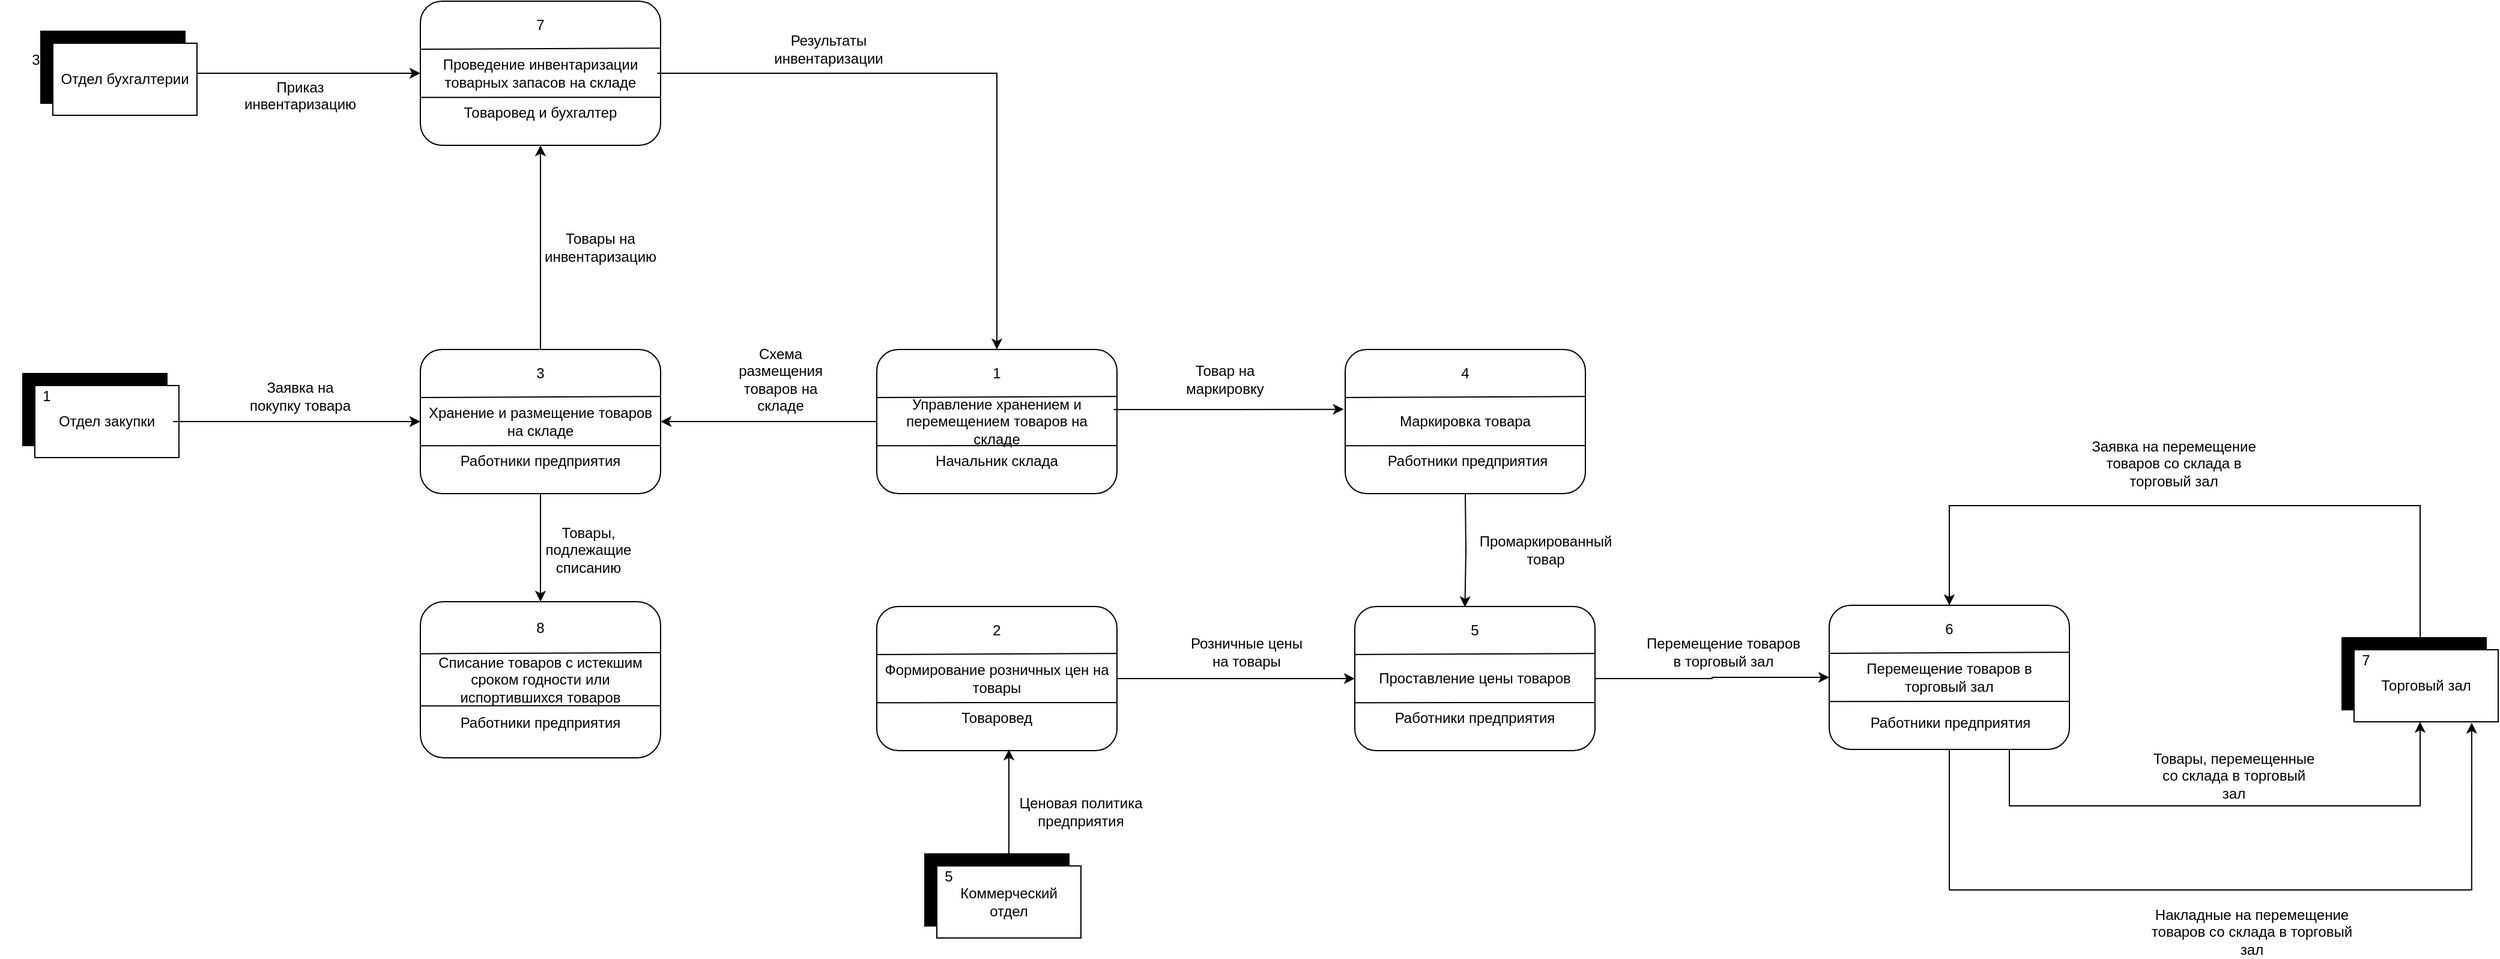 <mxfile version="26.2.12">
  <diagram name="Страница — 1" id="wBGk021xUFONunowpKWH">
    <mxGraphModel dx="2819" dy="2329" grid="1" gridSize="10" guides="1" tooltips="1" connect="1" arrows="1" fold="1" page="1" pageScale="1" pageWidth="827" pageHeight="1169" math="0" shadow="0">
      <root>
        <mxCell id="0" />
        <mxCell id="1" parent="0" />
        <mxCell id="p9RqqQfF4hjDXUtfezxR-132" value="" style="group" parent="1" vertex="1" connectable="0">
          <mxGeometry x="50" y="-760" width="200" height="120" as="geometry" />
        </mxCell>
        <mxCell id="p9RqqQfF4hjDXUtfezxR-133" value="" style="rounded=1;whiteSpace=wrap;html=1;movable=1;resizable=1;rotatable=1;deletable=1;editable=1;locked=0;connectable=1;fillColor=none;container=0;" parent="p9RqqQfF4hjDXUtfezxR-132" vertex="1">
          <mxGeometry width="200" height="120.0" as="geometry" />
        </mxCell>
        <mxCell id="p9RqqQfF4hjDXUtfezxR-134" value="" style="endArrow=none;html=1;rounded=0;entryX=0.002;entryY=0.153;entryDx=0;entryDy=0;entryPerimeter=0;movable=1;resizable=1;rotatable=1;deletable=1;editable=1;locked=0;connectable=1;exitX=0.998;exitY=0.326;exitDx=0;exitDy=0;exitPerimeter=0;" parent="p9RqqQfF4hjDXUtfezxR-132" source="p9RqqQfF4hjDXUtfezxR-133" edge="1">
          <mxGeometry width="50" height="50" relative="1" as="geometry">
            <mxPoint x="180" y="40" as="sourcePoint" />
            <mxPoint x="5.684e-14" y="40" as="targetPoint" />
          </mxGeometry>
        </mxCell>
        <mxCell id="p9RqqQfF4hjDXUtfezxR-135" value="" style="endArrow=none;html=1;rounded=0;entryX=-0.004;entryY=0.57;entryDx=0;entryDy=0;entryPerimeter=0;movable=1;resizable=1;rotatable=1;deletable=1;editable=1;locked=0;connectable=1;" parent="p9RqqQfF4hjDXUtfezxR-132" edge="1">
          <mxGeometry width="50" height="50" relative="1" as="geometry">
            <mxPoint x="200" y="80" as="sourcePoint" />
            <mxPoint y="80.133" as="targetPoint" />
            <Array as="points">
              <mxPoint x="90.72" y="80" />
            </Array>
          </mxGeometry>
        </mxCell>
        <mxCell id="p9RqqQfF4hjDXUtfezxR-136" value="Начальник склада" style="text;html=1;align=center;verticalAlign=middle;whiteSpace=wrap;rounded=0;movable=1;resizable=1;rotatable=1;deletable=1;editable=1;locked=0;connectable=1;container=0;" parent="p9RqqQfF4hjDXUtfezxR-132" vertex="1">
          <mxGeometry x="34.07" y="80" width="131.87" height="26.667" as="geometry" />
        </mxCell>
        <mxCell id="p9RqqQfF4hjDXUtfezxR-137" value="Управление хранением и перемещением товаров на складе" style="text;html=1;align=center;verticalAlign=middle;whiteSpace=wrap;rounded=0;movable=1;resizable=1;rotatable=1;deletable=1;editable=1;locked=0;connectable=1;container=0;" parent="p9RqqQfF4hjDXUtfezxR-132" vertex="1">
          <mxGeometry x="2.82" y="40" width="194.37" height="40" as="geometry" />
        </mxCell>
        <mxCell id="p9RqqQfF4hjDXUtfezxR-138" value="1" style="text;html=1;align=center;verticalAlign=middle;whiteSpace=wrap;rounded=0;movable=1;resizable=1;rotatable=1;deletable=1;editable=1;locked=0;connectable=1;container=0;" parent="p9RqqQfF4hjDXUtfezxR-132" vertex="1">
          <mxGeometry x="66.25" width="67.5" height="40" as="geometry" />
        </mxCell>
        <mxCell id="vlbBlzAl8cwpbnZTf0hN-1" value="" style="group" vertex="1" connectable="0" parent="1">
          <mxGeometry x="440" y="-760" width="200" height="120" as="geometry" />
        </mxCell>
        <mxCell id="vlbBlzAl8cwpbnZTf0hN-2" value="" style="rounded=1;whiteSpace=wrap;html=1;movable=1;resizable=1;rotatable=1;deletable=1;editable=1;locked=0;connectable=1;fillColor=none;container=0;" vertex="1" parent="vlbBlzAl8cwpbnZTf0hN-1">
          <mxGeometry width="200" height="120.0" as="geometry" />
        </mxCell>
        <mxCell id="vlbBlzAl8cwpbnZTf0hN-3" value="" style="endArrow=none;html=1;rounded=0;entryX=0.002;entryY=0.153;entryDx=0;entryDy=0;entryPerimeter=0;movable=1;resizable=1;rotatable=1;deletable=1;editable=1;locked=0;connectable=1;exitX=0.998;exitY=0.326;exitDx=0;exitDy=0;exitPerimeter=0;" edge="1" parent="vlbBlzAl8cwpbnZTf0hN-1" source="vlbBlzAl8cwpbnZTf0hN-2">
          <mxGeometry width="50" height="50" relative="1" as="geometry">
            <mxPoint x="180" y="40" as="sourcePoint" />
            <mxPoint x="5.684e-14" y="40" as="targetPoint" />
          </mxGeometry>
        </mxCell>
        <mxCell id="vlbBlzAl8cwpbnZTf0hN-4" value="" style="endArrow=none;html=1;rounded=0;entryX=-0.004;entryY=0.57;entryDx=0;entryDy=0;entryPerimeter=0;movable=1;resizable=1;rotatable=1;deletable=1;editable=1;locked=0;connectable=1;" edge="1" parent="vlbBlzAl8cwpbnZTf0hN-1">
          <mxGeometry width="50" height="50" relative="1" as="geometry">
            <mxPoint x="200" y="80" as="sourcePoint" />
            <mxPoint y="80.133" as="targetPoint" />
            <Array as="points">
              <mxPoint x="90.72" y="80" />
            </Array>
          </mxGeometry>
        </mxCell>
        <mxCell id="vlbBlzAl8cwpbnZTf0hN-5" value="Работники предприятия" style="text;html=1;align=center;verticalAlign=middle;whiteSpace=wrap;rounded=0;movable=1;resizable=1;rotatable=1;deletable=1;editable=1;locked=0;connectable=1;container=0;" vertex="1" parent="vlbBlzAl8cwpbnZTf0hN-1">
          <mxGeometry x="34.07" y="80" width="135.93" height="26.67" as="geometry" />
        </mxCell>
        <mxCell id="vlbBlzAl8cwpbnZTf0hN-6" value="Маркировка товара" style="text;html=1;align=center;verticalAlign=middle;whiteSpace=wrap;rounded=0;movable=1;resizable=1;rotatable=1;deletable=1;editable=1;locked=0;connectable=1;container=0;" vertex="1" parent="vlbBlzAl8cwpbnZTf0hN-1">
          <mxGeometry x="2.82" y="40" width="194.37" height="40" as="geometry" />
        </mxCell>
        <mxCell id="vlbBlzAl8cwpbnZTf0hN-7" value="4" style="text;html=1;align=center;verticalAlign=middle;whiteSpace=wrap;rounded=0;movable=1;resizable=1;rotatable=1;deletable=1;editable=1;locked=0;connectable=1;container=0;" vertex="1" parent="vlbBlzAl8cwpbnZTf0hN-1">
          <mxGeometry x="66.25" width="67.5" height="40" as="geometry" />
        </mxCell>
        <mxCell id="vlbBlzAl8cwpbnZTf0hN-8" style="edgeStyle=orthogonalEdgeStyle;rounded=0;orthogonalLoop=1;jettySize=auto;html=1;exitX=1;exitY=0.25;exitDx=0;exitDy=0;entryX=-0.006;entryY=0.415;entryDx=0;entryDy=0;entryPerimeter=0;" edge="1" parent="1" source="p9RqqQfF4hjDXUtfezxR-137" target="vlbBlzAl8cwpbnZTf0hN-2">
          <mxGeometry relative="1" as="geometry" />
        </mxCell>
        <mxCell id="vlbBlzAl8cwpbnZTf0hN-9" value="Товар на маркировку" style="text;html=1;align=center;verticalAlign=middle;whiteSpace=wrap;rounded=0;" vertex="1" parent="1">
          <mxGeometry x="310" y="-750" width="60" height="30" as="geometry" />
        </mxCell>
        <mxCell id="vlbBlzAl8cwpbnZTf0hN-35" value="" style="group" vertex="1" connectable="0" parent="1">
          <mxGeometry x="-330" y="-760" width="200" height="120" as="geometry" />
        </mxCell>
        <mxCell id="vlbBlzAl8cwpbnZTf0hN-36" value="" style="rounded=1;whiteSpace=wrap;html=1;movable=1;resizable=1;rotatable=1;deletable=1;editable=1;locked=0;connectable=1;fillColor=none;container=0;" vertex="1" parent="vlbBlzAl8cwpbnZTf0hN-35">
          <mxGeometry width="200" height="120.0" as="geometry" />
        </mxCell>
        <mxCell id="vlbBlzAl8cwpbnZTf0hN-37" value="" style="endArrow=none;html=1;rounded=0;entryX=0.002;entryY=0.153;entryDx=0;entryDy=0;entryPerimeter=0;movable=1;resizable=1;rotatable=1;deletable=1;editable=1;locked=0;connectable=1;exitX=0.998;exitY=0.326;exitDx=0;exitDy=0;exitPerimeter=0;" edge="1" parent="vlbBlzAl8cwpbnZTf0hN-35" source="vlbBlzAl8cwpbnZTf0hN-36">
          <mxGeometry width="50" height="50" relative="1" as="geometry">
            <mxPoint x="180" y="40" as="sourcePoint" />
            <mxPoint x="5.684e-14" y="40" as="targetPoint" />
          </mxGeometry>
        </mxCell>
        <mxCell id="vlbBlzAl8cwpbnZTf0hN-38" value="" style="endArrow=none;html=1;rounded=0;entryX=-0.004;entryY=0.57;entryDx=0;entryDy=0;entryPerimeter=0;movable=1;resizable=1;rotatable=1;deletable=1;editable=1;locked=0;connectable=1;" edge="1" parent="vlbBlzAl8cwpbnZTf0hN-35">
          <mxGeometry width="50" height="50" relative="1" as="geometry">
            <mxPoint x="200" y="80" as="sourcePoint" />
            <mxPoint y="80.133" as="targetPoint" />
            <Array as="points">
              <mxPoint x="90.72" y="80" />
            </Array>
          </mxGeometry>
        </mxCell>
        <mxCell id="vlbBlzAl8cwpbnZTf0hN-39" value="Работники предприятия" style="text;html=1;align=center;verticalAlign=middle;whiteSpace=wrap;rounded=0;movable=1;resizable=1;rotatable=1;deletable=1;editable=1;locked=0;connectable=1;container=0;" vertex="1" parent="vlbBlzAl8cwpbnZTf0hN-35">
          <mxGeometry x="22.04" y="80" width="155.93" height="26.67" as="geometry" />
        </mxCell>
        <mxCell id="vlbBlzAl8cwpbnZTf0hN-40" value="Хранение и размещение товаров на складе" style="text;html=1;align=center;verticalAlign=middle;whiteSpace=wrap;rounded=0;movable=1;resizable=1;rotatable=1;deletable=1;editable=1;locked=0;connectable=1;container=0;" vertex="1" parent="vlbBlzAl8cwpbnZTf0hN-35">
          <mxGeometry x="2.82" y="40" width="194.37" height="40" as="geometry" />
        </mxCell>
        <mxCell id="vlbBlzAl8cwpbnZTf0hN-41" value="3" style="text;html=1;align=center;verticalAlign=middle;whiteSpace=wrap;rounded=0;movable=1;resizable=1;rotatable=1;deletable=1;editable=1;locked=0;connectable=1;container=0;" vertex="1" parent="vlbBlzAl8cwpbnZTf0hN-35">
          <mxGeometry x="66.25" width="67.5" height="40" as="geometry" />
        </mxCell>
        <mxCell id="vlbBlzAl8cwpbnZTf0hN-42" style="edgeStyle=orthogonalEdgeStyle;rounded=0;orthogonalLoop=1;jettySize=auto;html=1;exitX=0;exitY=0.5;exitDx=0;exitDy=0;entryX=1;entryY=0.5;entryDx=0;entryDy=0;" edge="1" parent="1" source="p9RqqQfF4hjDXUtfezxR-133" target="vlbBlzAl8cwpbnZTf0hN-36">
          <mxGeometry relative="1" as="geometry" />
        </mxCell>
        <mxCell id="vlbBlzAl8cwpbnZTf0hN-43" value="" style="group" vertex="1" connectable="0" parent="1">
          <mxGeometry x="-330" y="-550" width="200" height="130" as="geometry" />
        </mxCell>
        <mxCell id="vlbBlzAl8cwpbnZTf0hN-44" value="" style="rounded=1;whiteSpace=wrap;html=1;movable=1;resizable=1;rotatable=1;deletable=1;editable=1;locked=0;connectable=1;fillColor=none;container=0;" vertex="1" parent="vlbBlzAl8cwpbnZTf0hN-43">
          <mxGeometry width="200" height="130.0" as="geometry" />
        </mxCell>
        <mxCell id="vlbBlzAl8cwpbnZTf0hN-45" value="" style="endArrow=none;html=1;rounded=0;entryX=0.002;entryY=0.153;entryDx=0;entryDy=0;entryPerimeter=0;movable=1;resizable=1;rotatable=1;deletable=1;editable=1;locked=0;connectable=1;exitX=0.998;exitY=0.326;exitDx=0;exitDy=0;exitPerimeter=0;" edge="1" parent="vlbBlzAl8cwpbnZTf0hN-43" source="vlbBlzAl8cwpbnZTf0hN-44">
          <mxGeometry width="50" height="50" relative="1" as="geometry">
            <mxPoint x="180" y="43.333" as="sourcePoint" />
            <mxPoint x="5.684e-14" y="43.333" as="targetPoint" />
          </mxGeometry>
        </mxCell>
        <mxCell id="vlbBlzAl8cwpbnZTf0hN-46" value="" style="endArrow=none;html=1;rounded=0;entryX=-0.004;entryY=0.57;entryDx=0;entryDy=0;entryPerimeter=0;movable=1;resizable=1;rotatable=1;deletable=1;editable=1;locked=0;connectable=1;" edge="1" parent="vlbBlzAl8cwpbnZTf0hN-43">
          <mxGeometry width="50" height="50" relative="1" as="geometry">
            <mxPoint x="200" y="86.667" as="sourcePoint" />
            <mxPoint y="86.811" as="targetPoint" />
            <Array as="points">
              <mxPoint x="90.72" y="86.667" />
            </Array>
          </mxGeometry>
        </mxCell>
        <mxCell id="vlbBlzAl8cwpbnZTf0hN-47" value="Работники предприятия" style="text;html=1;align=center;verticalAlign=middle;whiteSpace=wrap;rounded=0;movable=1;resizable=1;rotatable=1;deletable=1;editable=1;locked=0;connectable=1;container=0;" vertex="1" parent="vlbBlzAl8cwpbnZTf0hN-43">
          <mxGeometry x="22.04" y="86.667" width="155.93" height="28.892" as="geometry" />
        </mxCell>
        <mxCell id="vlbBlzAl8cwpbnZTf0hN-48" value="Списание товаров с истекшим сроком годности или испортившихся товаров" style="text;html=1;align=center;verticalAlign=middle;whiteSpace=wrap;rounded=0;movable=1;resizable=1;rotatable=1;deletable=1;editable=1;locked=0;connectable=1;container=0;" vertex="1" parent="vlbBlzAl8cwpbnZTf0hN-43">
          <mxGeometry x="2.82" y="43.333" width="194.37" height="43.333" as="geometry" />
        </mxCell>
        <mxCell id="vlbBlzAl8cwpbnZTf0hN-49" value="8" style="text;html=1;align=center;verticalAlign=middle;whiteSpace=wrap;rounded=0;movable=1;resizable=1;rotatable=1;deletable=1;editable=1;locked=0;connectable=1;container=0;" vertex="1" parent="vlbBlzAl8cwpbnZTf0hN-43">
          <mxGeometry x="66.25" width="67.5" height="43.333" as="geometry" />
        </mxCell>
        <mxCell id="vlbBlzAl8cwpbnZTf0hN-50" value="Схема размещения товаров на складе" style="text;html=1;align=center;verticalAlign=middle;whiteSpace=wrap;rounded=0;" vertex="1" parent="1">
          <mxGeometry x="-60" y="-750" width="60" height="30" as="geometry" />
        </mxCell>
        <mxCell id="vlbBlzAl8cwpbnZTf0hN-51" style="edgeStyle=orthogonalEdgeStyle;rounded=0;orthogonalLoop=1;jettySize=auto;html=1;exitX=0.5;exitY=1;exitDx=0;exitDy=0;entryX=0.5;entryY=0;entryDx=0;entryDy=0;" edge="1" parent="1" source="vlbBlzAl8cwpbnZTf0hN-36" target="vlbBlzAl8cwpbnZTf0hN-44">
          <mxGeometry relative="1" as="geometry" />
        </mxCell>
        <mxCell id="vlbBlzAl8cwpbnZTf0hN-52" value="Товары, подлежащие списанию" style="text;html=1;align=center;verticalAlign=middle;whiteSpace=wrap;rounded=0;" vertex="1" parent="1">
          <mxGeometry x="-220" y="-608" width="60" height="30" as="geometry" />
        </mxCell>
        <mxCell id="vlbBlzAl8cwpbnZTf0hN-53" value="" style="group;movable=1;resizable=1;rotatable=1;deletable=1;editable=1;locked=0;connectable=1;" vertex="1" connectable="0" parent="1">
          <mxGeometry x="-661" y="-740" width="130" height="70" as="geometry" />
        </mxCell>
        <mxCell id="vlbBlzAl8cwpbnZTf0hN-54" value="" style="rounded=0;whiteSpace=wrap;html=1;fillColor=#000000;movable=1;resizable=1;rotatable=1;deletable=1;editable=1;locked=0;connectable=1;" vertex="1" parent="vlbBlzAl8cwpbnZTf0hN-53">
          <mxGeometry width="120" height="60" as="geometry" />
        </mxCell>
        <mxCell id="vlbBlzAl8cwpbnZTf0hN-55" value="" style="rounded=0;whiteSpace=wrap;html=1;movable=1;resizable=1;rotatable=1;deletable=1;editable=1;locked=0;connectable=1;" vertex="1" parent="vlbBlzAl8cwpbnZTf0hN-53">
          <mxGeometry x="10" y="10" width="120" height="60" as="geometry" />
        </mxCell>
        <mxCell id="vlbBlzAl8cwpbnZTf0hN-56" value="Отдел закупки" style="text;html=1;align=center;verticalAlign=middle;whiteSpace=wrap;rounded=0;movable=1;resizable=1;rotatable=1;deletable=1;editable=1;locked=0;connectable=1;" vertex="1" parent="vlbBlzAl8cwpbnZTf0hN-53">
          <mxGeometry x="15" y="25" width="110" height="30" as="geometry" />
        </mxCell>
        <mxCell id="vlbBlzAl8cwpbnZTf0hN-67" value="Заявка на покупку товара" style="text;html=1;align=center;verticalAlign=middle;whiteSpace=wrap;rounded=0;" vertex="1" parent="1">
          <mxGeometry x="-480" y="-736" width="100" height="30" as="geometry" />
        </mxCell>
        <mxCell id="vlbBlzAl8cwpbnZTf0hN-69" value="1" style="text;html=1;align=center;verticalAlign=middle;whiteSpace=wrap;rounded=0;" vertex="1" parent="1">
          <mxGeometry x="-671" y="-736" width="60" height="30" as="geometry" />
        </mxCell>
        <mxCell id="vlbBlzAl8cwpbnZTf0hN-97" style="edgeStyle=orthogonalEdgeStyle;rounded=0;orthogonalLoop=1;jettySize=auto;html=1;exitX=1;exitY=0.5;exitDx=0;exitDy=0;entryX=0;entryY=0.5;entryDx=0;entryDy=0;" edge="1" parent="1" source="vlbBlzAl8cwpbnZTf0hN-70" target="vlbBlzAl8cwpbnZTf0hN-86">
          <mxGeometry relative="1" as="geometry" />
        </mxCell>
        <mxCell id="vlbBlzAl8cwpbnZTf0hN-70" value="" style="group;movable=1;resizable=1;rotatable=1;deletable=1;editable=1;locked=0;connectable=1;" vertex="1" connectable="0" parent="1">
          <mxGeometry x="-646" y="-1025" width="130" height="70" as="geometry" />
        </mxCell>
        <mxCell id="vlbBlzAl8cwpbnZTf0hN-71" value="" style="rounded=0;whiteSpace=wrap;html=1;fillColor=#000000;movable=1;resizable=1;rotatable=1;deletable=1;editable=1;locked=0;connectable=1;" vertex="1" parent="vlbBlzAl8cwpbnZTf0hN-70">
          <mxGeometry width="120" height="60" as="geometry" />
        </mxCell>
        <mxCell id="vlbBlzAl8cwpbnZTf0hN-72" value="" style="rounded=0;whiteSpace=wrap;html=1;movable=1;resizable=1;rotatable=1;deletable=1;editable=1;locked=0;connectable=1;" vertex="1" parent="vlbBlzAl8cwpbnZTf0hN-70">
          <mxGeometry x="10" y="10" width="120" height="60" as="geometry" />
        </mxCell>
        <mxCell id="vlbBlzAl8cwpbnZTf0hN-73" value="Отдел бухгалтерии" style="text;html=1;align=center;verticalAlign=middle;whiteSpace=wrap;rounded=0;movable=1;resizable=1;rotatable=1;deletable=1;editable=1;locked=0;connectable=1;" vertex="1" parent="vlbBlzAl8cwpbnZTf0hN-70">
          <mxGeometry x="15" y="25" width="110" height="30" as="geometry" />
        </mxCell>
        <mxCell id="vlbBlzAl8cwpbnZTf0hN-74" value="3" style="text;html=1;align=center;verticalAlign=middle;whiteSpace=wrap;rounded=0;" vertex="1" parent="1">
          <mxGeometry x="-680" y="-1016" width="60" height="30" as="geometry" />
        </mxCell>
        <mxCell id="vlbBlzAl8cwpbnZTf0hN-85" value="" style="group" vertex="1" connectable="0" parent="1">
          <mxGeometry x="-330" y="-1050" width="200" height="120" as="geometry" />
        </mxCell>
        <mxCell id="vlbBlzAl8cwpbnZTf0hN-86" value="" style="rounded=1;whiteSpace=wrap;html=1;movable=1;resizable=1;rotatable=1;deletable=1;editable=1;locked=0;connectable=1;fillColor=none;container=0;" vertex="1" parent="vlbBlzAl8cwpbnZTf0hN-85">
          <mxGeometry width="200" height="120.0" as="geometry" />
        </mxCell>
        <mxCell id="vlbBlzAl8cwpbnZTf0hN-87" value="" style="endArrow=none;html=1;rounded=0;entryX=0.002;entryY=0.153;entryDx=0;entryDy=0;entryPerimeter=0;movable=1;resizable=1;rotatable=1;deletable=1;editable=1;locked=0;connectable=1;exitX=0.998;exitY=0.326;exitDx=0;exitDy=0;exitPerimeter=0;" edge="1" parent="vlbBlzAl8cwpbnZTf0hN-85" source="vlbBlzAl8cwpbnZTf0hN-86">
          <mxGeometry width="50" height="50" relative="1" as="geometry">
            <mxPoint x="180" y="40" as="sourcePoint" />
            <mxPoint x="5.684e-14" y="40" as="targetPoint" />
          </mxGeometry>
        </mxCell>
        <mxCell id="vlbBlzAl8cwpbnZTf0hN-88" value="" style="endArrow=none;html=1;rounded=0;entryX=-0.004;entryY=0.57;entryDx=0;entryDy=0;entryPerimeter=0;movable=1;resizable=1;rotatable=1;deletable=1;editable=1;locked=0;connectable=1;" edge="1" parent="vlbBlzAl8cwpbnZTf0hN-85">
          <mxGeometry width="50" height="50" relative="1" as="geometry">
            <mxPoint x="200" y="80" as="sourcePoint" />
            <mxPoint y="80.133" as="targetPoint" />
            <Array as="points">
              <mxPoint x="90.72" y="80" />
            </Array>
          </mxGeometry>
        </mxCell>
        <mxCell id="vlbBlzAl8cwpbnZTf0hN-89" value="Товаровед и бухгалтер" style="text;html=1;align=center;verticalAlign=middle;whiteSpace=wrap;rounded=0;movable=1;resizable=1;rotatable=1;deletable=1;editable=1;locked=0;connectable=1;container=0;" vertex="1" parent="vlbBlzAl8cwpbnZTf0hN-85">
          <mxGeometry x="34.07" y="80" width="131.87" height="26.667" as="geometry" />
        </mxCell>
        <mxCell id="vlbBlzAl8cwpbnZTf0hN-90" value="Проведение инвентаризации товарных запасов на складе" style="text;html=1;align=center;verticalAlign=middle;whiteSpace=wrap;rounded=0;movable=1;resizable=1;rotatable=1;deletable=1;editable=1;locked=0;connectable=1;container=0;" vertex="1" parent="vlbBlzAl8cwpbnZTf0hN-85">
          <mxGeometry x="2.82" y="40" width="194.37" height="40" as="geometry" />
        </mxCell>
        <mxCell id="vlbBlzAl8cwpbnZTf0hN-91" value="7" style="text;html=1;align=center;verticalAlign=middle;whiteSpace=wrap;rounded=0;movable=1;resizable=1;rotatable=1;deletable=1;editable=1;locked=0;connectable=1;container=0;" vertex="1" parent="vlbBlzAl8cwpbnZTf0hN-85">
          <mxGeometry x="66.25" width="67.5" height="40" as="geometry" />
        </mxCell>
        <mxCell id="vlbBlzAl8cwpbnZTf0hN-92" style="edgeStyle=orthogonalEdgeStyle;rounded=0;orthogonalLoop=1;jettySize=auto;html=1;entryX=0.5;entryY=1;entryDx=0;entryDy=0;" edge="1" parent="1" source="vlbBlzAl8cwpbnZTf0hN-36" target="vlbBlzAl8cwpbnZTf0hN-86">
          <mxGeometry relative="1" as="geometry" />
        </mxCell>
        <mxCell id="vlbBlzAl8cwpbnZTf0hN-93" value="Товары на инвентаризацию" style="text;html=1;align=center;verticalAlign=middle;whiteSpace=wrap;rounded=0;" vertex="1" parent="1">
          <mxGeometry x="-210" y="-860" width="60" height="30" as="geometry" />
        </mxCell>
        <mxCell id="vlbBlzAl8cwpbnZTf0hN-94" style="edgeStyle=orthogonalEdgeStyle;rounded=0;orthogonalLoop=1;jettySize=auto;html=1;entryX=0;entryY=0.5;entryDx=0;entryDy=0;" edge="1" parent="1" source="vlbBlzAl8cwpbnZTf0hN-56" target="vlbBlzAl8cwpbnZTf0hN-36">
          <mxGeometry relative="1" as="geometry" />
        </mxCell>
        <mxCell id="vlbBlzAl8cwpbnZTf0hN-96" value="Приказ инвентаризацию&lt;div&gt;&lt;br&gt;&lt;/div&gt;" style="text;html=1;align=center;verticalAlign=middle;whiteSpace=wrap;rounded=0;" vertex="1" parent="1">
          <mxGeometry x="-460" y="-979" width="60" height="30" as="geometry" />
        </mxCell>
        <mxCell id="vlbBlzAl8cwpbnZTf0hN-98" style="edgeStyle=orthogonalEdgeStyle;rounded=0;orthogonalLoop=1;jettySize=auto;html=1;entryX=0.5;entryY=0;entryDx=0;entryDy=0;" edge="1" parent="1" source="vlbBlzAl8cwpbnZTf0hN-90" target="p9RqqQfF4hjDXUtfezxR-138">
          <mxGeometry relative="1" as="geometry" />
        </mxCell>
        <mxCell id="vlbBlzAl8cwpbnZTf0hN-99" value="Результаты инвентаризации" style="text;html=1;align=center;verticalAlign=middle;whiteSpace=wrap;rounded=0;" vertex="1" parent="1">
          <mxGeometry x="-20" y="-1025" width="60" height="30" as="geometry" />
        </mxCell>
        <mxCell id="vlbBlzAl8cwpbnZTf0hN-100" value="" style="group" vertex="1" connectable="0" parent="1">
          <mxGeometry x="448" y="-546" width="200" height="120" as="geometry" />
        </mxCell>
        <mxCell id="vlbBlzAl8cwpbnZTf0hN-101" value="" style="rounded=1;whiteSpace=wrap;html=1;movable=1;resizable=1;rotatable=1;deletable=1;editable=1;locked=0;connectable=1;fillColor=none;container=0;" vertex="1" parent="vlbBlzAl8cwpbnZTf0hN-100">
          <mxGeometry width="200" height="120.0" as="geometry" />
        </mxCell>
        <mxCell id="vlbBlzAl8cwpbnZTf0hN-102" value="" style="endArrow=none;html=1;rounded=0;entryX=0.002;entryY=0.153;entryDx=0;entryDy=0;entryPerimeter=0;movable=1;resizable=1;rotatable=1;deletable=1;editable=1;locked=0;connectable=1;exitX=0.998;exitY=0.326;exitDx=0;exitDy=0;exitPerimeter=0;" edge="1" parent="vlbBlzAl8cwpbnZTf0hN-100" source="vlbBlzAl8cwpbnZTf0hN-101">
          <mxGeometry width="50" height="50" relative="1" as="geometry">
            <mxPoint x="180" y="40" as="sourcePoint" />
            <mxPoint x="5.684e-14" y="40" as="targetPoint" />
          </mxGeometry>
        </mxCell>
        <mxCell id="vlbBlzAl8cwpbnZTf0hN-103" value="" style="endArrow=none;html=1;rounded=0;entryX=-0.004;entryY=0.57;entryDx=0;entryDy=0;entryPerimeter=0;movable=1;resizable=1;rotatable=1;deletable=1;editable=1;locked=0;connectable=1;" edge="1" parent="vlbBlzAl8cwpbnZTf0hN-100">
          <mxGeometry width="50" height="50" relative="1" as="geometry">
            <mxPoint x="200" y="80" as="sourcePoint" />
            <mxPoint y="80.133" as="targetPoint" />
            <Array as="points">
              <mxPoint x="90.72" y="80" />
            </Array>
          </mxGeometry>
        </mxCell>
        <mxCell id="vlbBlzAl8cwpbnZTf0hN-104" value="Работники предприятия" style="text;html=1;align=center;verticalAlign=middle;whiteSpace=wrap;rounded=0;movable=1;resizable=1;rotatable=1;deletable=1;editable=1;locked=0;connectable=1;container=0;" vertex="1" parent="vlbBlzAl8cwpbnZTf0hN-100">
          <mxGeometry x="27.04" y="80" width="145.93" height="26.67" as="geometry" />
        </mxCell>
        <mxCell id="vlbBlzAl8cwpbnZTf0hN-105" value="Проставление цены товаров" style="text;html=1;align=center;verticalAlign=middle;whiteSpace=wrap;rounded=0;movable=1;resizable=1;rotatable=1;deletable=1;editable=1;locked=0;connectable=1;container=0;" vertex="1" parent="vlbBlzAl8cwpbnZTf0hN-100">
          <mxGeometry x="2.82" y="40" width="194.37" height="40" as="geometry" />
        </mxCell>
        <mxCell id="vlbBlzAl8cwpbnZTf0hN-106" value="5" style="text;html=1;align=center;verticalAlign=middle;whiteSpace=wrap;rounded=0;movable=1;resizable=1;rotatable=1;deletable=1;editable=1;locked=0;connectable=1;container=0;" vertex="1" parent="vlbBlzAl8cwpbnZTf0hN-100">
          <mxGeometry x="66.25" width="67.5" height="40" as="geometry" />
        </mxCell>
        <mxCell id="vlbBlzAl8cwpbnZTf0hN-107" style="edgeStyle=orthogonalEdgeStyle;rounded=0;orthogonalLoop=1;jettySize=auto;html=1;entryX=0.377;entryY=0.013;entryDx=0;entryDy=0;entryPerimeter=0;" edge="1" parent="1" target="vlbBlzAl8cwpbnZTf0hN-106">
          <mxGeometry relative="1" as="geometry">
            <mxPoint x="540" y="-640" as="sourcePoint" />
          </mxGeometry>
        </mxCell>
        <mxCell id="vlbBlzAl8cwpbnZTf0hN-108" value="Промаркированный товар" style="text;html=1;align=center;verticalAlign=middle;whiteSpace=wrap;rounded=0;" vertex="1" parent="1">
          <mxGeometry x="577" y="-608" width="60" height="30" as="geometry" />
        </mxCell>
        <mxCell id="vlbBlzAl8cwpbnZTf0hN-109" value="" style="group" vertex="1" connectable="0" parent="1">
          <mxGeometry x="50" y="-546" width="200" height="120" as="geometry" />
        </mxCell>
        <mxCell id="vlbBlzAl8cwpbnZTf0hN-110" value="" style="rounded=1;whiteSpace=wrap;html=1;movable=1;resizable=1;rotatable=1;deletable=1;editable=1;locked=0;connectable=1;fillColor=none;container=0;" vertex="1" parent="vlbBlzAl8cwpbnZTf0hN-109">
          <mxGeometry width="200" height="120.0" as="geometry" />
        </mxCell>
        <mxCell id="vlbBlzAl8cwpbnZTf0hN-111" value="" style="endArrow=none;html=1;rounded=0;entryX=0.002;entryY=0.153;entryDx=0;entryDy=0;entryPerimeter=0;movable=1;resizable=1;rotatable=1;deletable=1;editable=1;locked=0;connectable=1;exitX=0.998;exitY=0.326;exitDx=0;exitDy=0;exitPerimeter=0;" edge="1" parent="vlbBlzAl8cwpbnZTf0hN-109" source="vlbBlzAl8cwpbnZTf0hN-110">
          <mxGeometry width="50" height="50" relative="1" as="geometry">
            <mxPoint x="180" y="40" as="sourcePoint" />
            <mxPoint x="5.684e-14" y="40" as="targetPoint" />
          </mxGeometry>
        </mxCell>
        <mxCell id="vlbBlzAl8cwpbnZTf0hN-112" value="" style="endArrow=none;html=1;rounded=0;entryX=-0.004;entryY=0.57;entryDx=0;entryDy=0;entryPerimeter=0;movable=1;resizable=1;rotatable=1;deletable=1;editable=1;locked=0;connectable=1;" edge="1" parent="vlbBlzAl8cwpbnZTf0hN-109">
          <mxGeometry width="50" height="50" relative="1" as="geometry">
            <mxPoint x="200" y="80" as="sourcePoint" />
            <mxPoint y="80.133" as="targetPoint" />
            <Array as="points">
              <mxPoint x="90.72" y="80" />
            </Array>
          </mxGeometry>
        </mxCell>
        <mxCell id="vlbBlzAl8cwpbnZTf0hN-113" value="Товаровед" style="text;html=1;align=center;verticalAlign=middle;whiteSpace=wrap;rounded=0;movable=1;resizable=1;rotatable=1;deletable=1;editable=1;locked=0;connectable=1;container=0;" vertex="1" parent="vlbBlzAl8cwpbnZTf0hN-109">
          <mxGeometry x="27.04" y="80" width="145.93" height="26.67" as="geometry" />
        </mxCell>
        <mxCell id="vlbBlzAl8cwpbnZTf0hN-114" value="Формирование розничных цен на товары" style="text;html=1;align=center;verticalAlign=middle;whiteSpace=wrap;rounded=0;movable=1;resizable=1;rotatable=1;deletable=1;editable=1;locked=0;connectable=1;container=0;" vertex="1" parent="vlbBlzAl8cwpbnZTf0hN-109">
          <mxGeometry x="2.82" y="40" width="194.37" height="40" as="geometry" />
        </mxCell>
        <mxCell id="vlbBlzAl8cwpbnZTf0hN-115" value="2" style="text;html=1;align=center;verticalAlign=middle;whiteSpace=wrap;rounded=0;movable=1;resizable=1;rotatable=1;deletable=1;editable=1;locked=0;connectable=1;container=0;" vertex="1" parent="vlbBlzAl8cwpbnZTf0hN-109">
          <mxGeometry x="66.25" width="67.5" height="40" as="geometry" />
        </mxCell>
        <mxCell id="vlbBlzAl8cwpbnZTf0hN-117" value="Розничные цены на товары" style="text;html=1;align=center;verticalAlign=middle;whiteSpace=wrap;rounded=0;" vertex="1" parent="1">
          <mxGeometry x="308" y="-523" width="100" height="30" as="geometry" />
        </mxCell>
        <mxCell id="vlbBlzAl8cwpbnZTf0hN-124" value="" style="group;movable=1;resizable=1;rotatable=1;deletable=1;editable=1;locked=0;connectable=1;" vertex="1" connectable="0" parent="1">
          <mxGeometry x="90" y="-340" width="130" height="70" as="geometry" />
        </mxCell>
        <mxCell id="vlbBlzAl8cwpbnZTf0hN-125" value="" style="rounded=0;whiteSpace=wrap;html=1;fillColor=#000000;movable=1;resizable=1;rotatable=1;deletable=1;editable=1;locked=0;connectable=1;" vertex="1" parent="vlbBlzAl8cwpbnZTf0hN-124">
          <mxGeometry width="120" height="60" as="geometry" />
        </mxCell>
        <mxCell id="vlbBlzAl8cwpbnZTf0hN-126" value="" style="rounded=0;whiteSpace=wrap;html=1;movable=1;resizable=1;rotatable=1;deletable=1;editable=1;locked=0;connectable=1;" vertex="1" parent="vlbBlzAl8cwpbnZTf0hN-124">
          <mxGeometry x="10" y="10" width="120" height="60" as="geometry" />
        </mxCell>
        <mxCell id="vlbBlzAl8cwpbnZTf0hN-127" value="Коммерческий отдел" style="text;html=1;align=center;verticalAlign=middle;whiteSpace=wrap;rounded=0;movable=1;resizable=1;rotatable=1;deletable=1;editable=1;locked=0;connectable=1;" vertex="1" parent="vlbBlzAl8cwpbnZTf0hN-124">
          <mxGeometry x="15" y="25" width="110" height="30" as="geometry" />
        </mxCell>
        <mxCell id="vlbBlzAl8cwpbnZTf0hN-128" value="5" style="text;html=1;align=center;verticalAlign=middle;whiteSpace=wrap;rounded=0;" vertex="1" parent="1">
          <mxGeometry x="80" y="-336" width="60" height="30" as="geometry" />
        </mxCell>
        <mxCell id="vlbBlzAl8cwpbnZTf0hN-129" style="edgeStyle=orthogonalEdgeStyle;rounded=0;orthogonalLoop=1;jettySize=auto;html=1;exitX=1;exitY=0.5;exitDx=0;exitDy=0;entryX=0;entryY=0.5;entryDx=0;entryDy=0;" edge="1" parent="1" source="vlbBlzAl8cwpbnZTf0hN-110" target="vlbBlzAl8cwpbnZTf0hN-101">
          <mxGeometry relative="1" as="geometry" />
        </mxCell>
        <mxCell id="vlbBlzAl8cwpbnZTf0hN-130" style="edgeStyle=orthogonalEdgeStyle;rounded=0;orthogonalLoop=1;jettySize=auto;html=1;entryX=0.55;entryY=0.992;entryDx=0;entryDy=0;entryPerimeter=0;" edge="1" parent="1" source="vlbBlzAl8cwpbnZTf0hN-126" target="vlbBlzAl8cwpbnZTf0hN-110">
          <mxGeometry relative="1" as="geometry" />
        </mxCell>
        <mxCell id="vlbBlzAl8cwpbnZTf0hN-131" value="Ценовая политика предприятия" style="text;html=1;align=center;verticalAlign=middle;whiteSpace=wrap;rounded=0;" vertex="1" parent="1">
          <mxGeometry x="160" y="-390" width="120" height="30" as="geometry" />
        </mxCell>
        <mxCell id="vlbBlzAl8cwpbnZTf0hN-132" value="" style="group" vertex="1" connectable="0" parent="1">
          <mxGeometry x="843" y="-547" width="200" height="120" as="geometry" />
        </mxCell>
        <mxCell id="vlbBlzAl8cwpbnZTf0hN-133" value="" style="rounded=1;whiteSpace=wrap;html=1;movable=1;resizable=1;rotatable=1;deletable=1;editable=1;locked=0;connectable=1;fillColor=none;container=0;" vertex="1" parent="vlbBlzAl8cwpbnZTf0hN-132">
          <mxGeometry width="200" height="120.0" as="geometry" />
        </mxCell>
        <mxCell id="vlbBlzAl8cwpbnZTf0hN-134" value="" style="endArrow=none;html=1;rounded=0;entryX=0.002;entryY=0.153;entryDx=0;entryDy=0;entryPerimeter=0;movable=1;resizable=1;rotatable=1;deletable=1;editable=1;locked=0;connectable=1;exitX=0.998;exitY=0.326;exitDx=0;exitDy=0;exitPerimeter=0;" edge="1" parent="vlbBlzAl8cwpbnZTf0hN-132" source="vlbBlzAl8cwpbnZTf0hN-133">
          <mxGeometry width="50" height="50" relative="1" as="geometry">
            <mxPoint x="180" y="40" as="sourcePoint" />
            <mxPoint x="5.684e-14" y="40" as="targetPoint" />
          </mxGeometry>
        </mxCell>
        <mxCell id="vlbBlzAl8cwpbnZTf0hN-135" value="" style="endArrow=none;html=1;rounded=0;entryX=-0.004;entryY=0.57;entryDx=0;entryDy=0;entryPerimeter=0;movable=1;resizable=1;rotatable=1;deletable=1;editable=1;locked=0;connectable=1;" edge="1" parent="vlbBlzAl8cwpbnZTf0hN-132">
          <mxGeometry width="50" height="50" relative="1" as="geometry">
            <mxPoint x="200" y="80" as="sourcePoint" />
            <mxPoint y="80.133" as="targetPoint" />
            <Array as="points">
              <mxPoint x="90.72" y="80" />
            </Array>
          </mxGeometry>
        </mxCell>
        <mxCell id="vlbBlzAl8cwpbnZTf0hN-136" value="Работники предприятия" style="text;html=1;align=center;verticalAlign=middle;whiteSpace=wrap;rounded=0;movable=1;resizable=1;rotatable=1;deletable=1;editable=1;locked=0;connectable=1;container=0;" vertex="1" parent="vlbBlzAl8cwpbnZTf0hN-132">
          <mxGeometry x="28" y="85" width="145.93" height="26.67" as="geometry" />
        </mxCell>
        <mxCell id="vlbBlzAl8cwpbnZTf0hN-137" value="Перемещение товаров в торговый зал" style="text;html=1;align=center;verticalAlign=middle;whiteSpace=wrap;rounded=0;movable=1;resizable=1;rotatable=1;deletable=1;editable=1;locked=0;connectable=1;container=0;" vertex="1" parent="vlbBlzAl8cwpbnZTf0hN-132">
          <mxGeometry x="2.82" y="40" width="194.37" height="40" as="geometry" />
        </mxCell>
        <mxCell id="vlbBlzAl8cwpbnZTf0hN-138" value="6" style="text;html=1;align=center;verticalAlign=middle;whiteSpace=wrap;rounded=0;movable=1;resizable=1;rotatable=1;deletable=1;editable=1;locked=0;connectable=1;container=0;" vertex="1" parent="vlbBlzAl8cwpbnZTf0hN-132">
          <mxGeometry x="66.25" width="67.5" height="40" as="geometry" />
        </mxCell>
        <mxCell id="vlbBlzAl8cwpbnZTf0hN-140" style="edgeStyle=orthogonalEdgeStyle;rounded=0;orthogonalLoop=1;jettySize=auto;html=1;exitX=1;exitY=0.5;exitDx=0;exitDy=0;entryX=0;entryY=0.5;entryDx=0;entryDy=0;" edge="1" parent="1" source="vlbBlzAl8cwpbnZTf0hN-101" target="vlbBlzAl8cwpbnZTf0hN-133">
          <mxGeometry relative="1" as="geometry" />
        </mxCell>
        <mxCell id="vlbBlzAl8cwpbnZTf0hN-141" value="Перемещение товаров в торговый зал" style="text;html=1;align=center;verticalAlign=middle;whiteSpace=wrap;rounded=0;" vertex="1" parent="1">
          <mxGeometry x="690" y="-523" width="130" height="30" as="geometry" />
        </mxCell>
        <mxCell id="vlbBlzAl8cwpbnZTf0hN-148" style="edgeStyle=orthogonalEdgeStyle;rounded=0;orthogonalLoop=1;jettySize=auto;html=1;exitX=0.5;exitY=0;exitDx=0;exitDy=0;entryX=0.5;entryY=0;entryDx=0;entryDy=0;" edge="1" parent="1" source="vlbBlzAl8cwpbnZTf0hN-142" target="vlbBlzAl8cwpbnZTf0hN-138">
          <mxGeometry relative="1" as="geometry">
            <Array as="points">
              <mxPoint x="1335" y="-630" />
              <mxPoint x="943" y="-630" />
            </Array>
          </mxGeometry>
        </mxCell>
        <mxCell id="vlbBlzAl8cwpbnZTf0hN-142" value="" style="group;movable=1;resizable=1;rotatable=1;deletable=1;editable=1;locked=0;connectable=1;" vertex="1" connectable="0" parent="1">
          <mxGeometry x="1270" y="-520" width="130" height="70" as="geometry" />
        </mxCell>
        <mxCell id="vlbBlzAl8cwpbnZTf0hN-143" value="" style="rounded=0;whiteSpace=wrap;html=1;fillColor=#000000;movable=1;resizable=1;rotatable=1;deletable=1;editable=1;locked=0;connectable=1;" vertex="1" parent="vlbBlzAl8cwpbnZTf0hN-142">
          <mxGeometry width="120" height="60" as="geometry" />
        </mxCell>
        <mxCell id="vlbBlzAl8cwpbnZTf0hN-144" value="" style="rounded=0;whiteSpace=wrap;html=1;movable=1;resizable=1;rotatable=1;deletable=1;editable=1;locked=0;connectable=1;" vertex="1" parent="vlbBlzAl8cwpbnZTf0hN-142">
          <mxGeometry x="10" y="10" width="120" height="60" as="geometry" />
        </mxCell>
        <mxCell id="vlbBlzAl8cwpbnZTf0hN-145" value="Торговый зал" style="text;html=1;align=center;verticalAlign=middle;whiteSpace=wrap;rounded=0;movable=1;resizable=1;rotatable=1;deletable=1;editable=1;locked=0;connectable=1;" vertex="1" parent="vlbBlzAl8cwpbnZTf0hN-142">
          <mxGeometry x="15" y="25" width="110" height="30" as="geometry" />
        </mxCell>
        <mxCell id="vlbBlzAl8cwpbnZTf0hN-146" value="7" style="text;html=1;align=center;verticalAlign=middle;whiteSpace=wrap;rounded=0;" vertex="1" parent="1">
          <mxGeometry x="1260" y="-516" width="60" height="30" as="geometry" />
        </mxCell>
        <mxCell id="vlbBlzAl8cwpbnZTf0hN-149" value="Заявка на перемещение товаров со склада в торговый зал" style="text;html=1;align=center;verticalAlign=middle;whiteSpace=wrap;rounded=0;" vertex="1" parent="1">
          <mxGeometry x="1060" y="-680" width="140" height="30" as="geometry" />
        </mxCell>
        <mxCell id="vlbBlzAl8cwpbnZTf0hN-152" style="edgeStyle=orthogonalEdgeStyle;rounded=0;orthogonalLoop=1;jettySize=auto;html=1;exitX=0.75;exitY=1;exitDx=0;exitDy=0;entryX=0.5;entryY=1;entryDx=0;entryDy=0;" edge="1" parent="1" source="vlbBlzAl8cwpbnZTf0hN-133" target="vlbBlzAl8cwpbnZTf0hN-142">
          <mxGeometry relative="1" as="geometry">
            <Array as="points">
              <mxPoint x="993" y="-380" />
              <mxPoint x="1335" y="-380" />
            </Array>
          </mxGeometry>
        </mxCell>
        <mxCell id="vlbBlzAl8cwpbnZTf0hN-153" value="Товары, перемещенные со склада в торговый зал" style="text;html=1;align=center;verticalAlign=middle;whiteSpace=wrap;rounded=0;" vertex="1" parent="1">
          <mxGeometry x="1110" y="-420" width="140" height="30" as="geometry" />
        </mxCell>
        <mxCell id="vlbBlzAl8cwpbnZTf0hN-154" style="edgeStyle=orthogonalEdgeStyle;rounded=0;orthogonalLoop=1;jettySize=auto;html=1;exitX=0.5;exitY=1;exitDx=0;exitDy=0;entryX=0.816;entryY=1.012;entryDx=0;entryDy=0;entryPerimeter=0;" edge="1" parent="1" source="vlbBlzAl8cwpbnZTf0hN-133" target="vlbBlzAl8cwpbnZTf0hN-144">
          <mxGeometry relative="1" as="geometry">
            <Array as="points">
              <mxPoint x="943" y="-310" />
              <mxPoint x="1378" y="-310" />
            </Array>
          </mxGeometry>
        </mxCell>
        <mxCell id="vlbBlzAl8cwpbnZTf0hN-155" value="Накладные на перемещение товаров со склада в торговый зал" style="text;html=1;align=center;verticalAlign=middle;whiteSpace=wrap;rounded=0;" vertex="1" parent="1">
          <mxGeometry x="1110" y="-290" width="170" height="30" as="geometry" />
        </mxCell>
      </root>
    </mxGraphModel>
  </diagram>
</mxfile>
